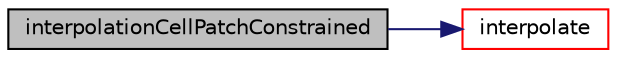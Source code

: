 digraph "interpolationCellPatchConstrained"
{
  bgcolor="transparent";
  edge [fontname="Helvetica",fontsize="10",labelfontname="Helvetica",labelfontsize="10"];
  node [fontname="Helvetica",fontsize="10",shape=record];
  rankdir="LR";
  Node0 [label="interpolationCellPatchConstrained",height=0.2,width=0.4,color="black", fillcolor="grey75", style="filled", fontcolor="black"];
  Node0 -> Node1 [color="midnightblue",fontsize="10",style="solid",fontname="Helvetica"];
  Node1 [label="interpolate",height=0.2,width=0.4,color="red",URL="$a23745.html#ae22f528678167f33dd0dd7ad66b74387",tooltip="Interpolate field to the given point in the given cell. "];
}
